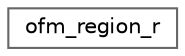 digraph "Graphical Class Hierarchy"
{
 // LATEX_PDF_SIZE
  bgcolor="transparent";
  edge [fontname=Helvetica,fontsize=10,labelfontname=Helvetica,labelfontsize=10];
  node [fontname=Helvetica,fontsize=10,shape=box,height=0.2,width=0.4];
  rankdir="LR";
  Node0 [id="Node000000",label="ofm_region_r",height=0.2,width=0.4,color="grey40", fillcolor="white", style="filled",URL="$structofm__region__r.html",tooltip=" "];
}
